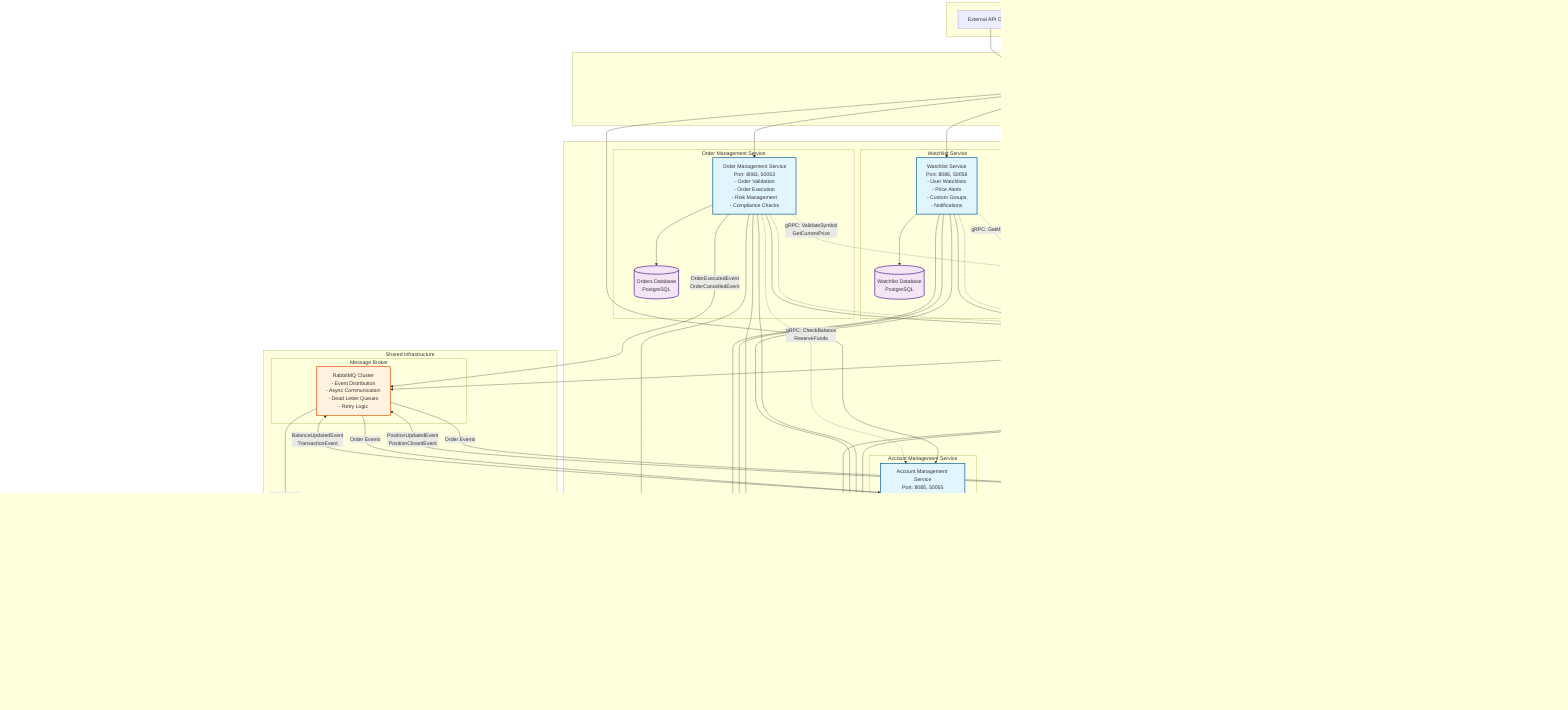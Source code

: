 graph TB
    subgraph "Client Layer"
        WEB[Web Application]
        MOBILE[Mobile Application]
        API[External API Clients]
    end

    subgraph "API Gateway Layer"
        GATEWAY[API Gateway / Load Balancer<br/>- Request Routing<br/>- Authentication<br/>- Rate Limiting<br/>- SSL Termination]
    end

    subgraph "Microservices Architecture"
        subgraph "User Management Service"
            USER[User Management Service<br/>Port: 8081, 50051<br/>- User Authentication<br/>- JWT Token Management<br/>- User Profiles<br/>- Session Management]
            USER_DB[(Users Database<br/>PostgreSQL)]
        end

        subgraph "Market Data Service"
            MARKET[Market Data Service<br/>Port: 8082, 50052<br/>- Asset Master Data<br/>- Real-time Prices<br/>- Market Status<br/>- WebSocket Streaming]
            MARKET_DB[(Market Data Database<br/>PostgreSQL)]
        end

        subgraph "Order Management Service"
            ORDER[Order Management Service<br/>Port: 8083, 50053<br/>- Order Validation<br/>- Order Execution<br/>- Risk Management<br/>- Compliance Checks]
            ORDER_DB[(Orders Database<br/>PostgreSQL)]
        end

        subgraph "Position & Portfolio Service"
            POSITION[Position & Portfolio Service<br/>Port: 8084, 50054<br/>- Position Management<br/>- Portfolio Aggregation<br/>- P&L Calculations<br/>- Performance Metrics]
            POSITION_DB[(Portfolio Database<br/>PostgreSQL)]
        end

        subgraph "Account Management Service"
            ACCOUNT[Account Management Service<br/>Port: 8085, 50055<br/>- Balance Tracking<br/>- Fund Transfers<br/>- Transaction History<br/>- Account Statements]
            ACCOUNT_DB[(Accounts Database<br/>PostgreSQL)]
        end

        subgraph "Watchlist Service"
            WATCH[Watchlist Service<br/>Port: 8086, 50056<br/>- User Watchlists<br/>- Price Alerts<br/>- Custom Groups<br/>- Notifications]
            WATCH_DB[(Watchlist Database<br/>PostgreSQL)]
        end
    end

    subgraph "Shared Infrastructure"
        subgraph "Message Broker"
            RABBITMQ[RabbitMQ Cluster<br/>- Event Distribution<br/>- Async Communication<br/>- Dead Letter Queues<br/>- Retry Logic]
        end

        subgraph "Cache Layer"
            REDIS[Redis Cluster<br/>- Session Cache<br/>- Market Data Cache<br/>- Application Cache<br/>- Rate Limiting]
        end

        subgraph "Observability Stack"
            PROMETHEUS[Prometheus<br/>Metrics Collection]
            GRAFANA[Grafana<br/>Dashboards]
            JAEGER[Jaeger<br/>Distributed Tracing]
            ELK[ELK Stack<br/>Centralized Logging]
        end
    end

    subgraph "External Systems"
        BROKER[External Broker API<br/>- Trade Execution<br/>- Market Data Feed<br/>- Settlement]
        BANK[Banking System<br/>- Fund Transfers<br/>- Account Verification<br/>- Compliance]
        NOTIFICATIONS[Notification Services<br/>- Email Service<br/>- SMS Service<br/>- Push Notifications]
    end

    %% Client connections
    WEB --> GATEWAY
    MOBILE --> GATEWAY
    API --> GATEWAY

    %% API Gateway to services
    GATEWAY --> USER
    GATEWAY --> MARKET
    GATEWAY --> ORDER
    GATEWAY --> POSITION
    GATEWAY --> ACCOUNT
    GATEWAY --> WATCH

    %% Service to database connections
    USER --> USER_DB
    MARKET --> MARKET_DB
    ORDER --> ORDER_DB
    POSITION --> POSITION_DB
    ACCOUNT --> ACCOUNT_DB
    WATCH --> WATCH_DB

    %% Synchronous gRPC Communications
    ORDER -.->|gRPC: ValidateSymbol<br/>GetCurrentPrice| MARKET
    ORDER -.->|gRPC: CheckBalance<br/>ReserveFunds| ACCOUNT
    ORDER -.->|gRPC: ValidateToken| USER
    POSITION -.->|gRPC: GetPositions<br/>GetAggregation| POSITION
    POSITION -.->|gRPC: GetCurrentPrice| MARKET
    WATCH -.->|gRPC: GetMarketData| MARKET
    WATCH -.->|gRPC: ValidateToken| USER

    %% Asynchronous Event Communications via RabbitMQ
    ORDER -->|OrderExecutedEvent<br/>OrderCancelledEvent| RABBITMQ
    RABBITMQ -->|Order Events| POSITION
    RABBITMQ -->|Order Events| ACCOUNT
    RABBITMQ -->|Order Events| NOTIFICATIONS

    POSITION -->|PositionUpdatedEvent<br/>PositionClosedEvent| RABBITMQ
    ACCOUNT -->|BalanceUpdatedEvent<br/>TransactionEvent| RABBITMQ
    MARKET -->|PriceUpdatedEvent<br/>MarketStatusEvent| RABBITMQ

    %% Cache connections
    USER --> REDIS
    MARKET --> REDIS
    ORDER --> REDIS
    POSITION --> REDIS
    ACCOUNT --> REDIS
    WATCH --> REDIS

    %% External system connections
    ORDER --> BROKER
    ACCOUNT --> BANK
    WATCH --> NOTIFICATIONS

    %% Monitoring connections
    USER --> PROMETHEUS
    MARKET --> PROMETHEUS
    ORDER --> PROMETHEUS
    POSITION --> PROMETHEUS
    ACCOUNT --> PROMETHEUS
    WATCH --> PROMETHEUS

    PROMETHEUS --> GRAFANA
    USER --> JAEGER
    MARKET --> JAEGER
    ORDER --> JAEGER
    POSITION --> JAEGER
    ACCOUNT --> JAEGER
    WATCH --> JAEGER

    %% Styling
    classDef serviceClass fill:#e1f5fe,stroke:#01579b,stroke-width:2px
    classDef dbClass fill:#f3e5f5,stroke:#4a148c,stroke-width:2px
    classDef infraClass fill:#fff3e0,stroke:#e65100,stroke-width:2px
    classDef externalClass fill:#e8f5e8,stroke:#1b5e20,stroke-width:2px

    class USER,MARKET,ORDER,POSITION,ACCOUNT,WATCH serviceClass
    class USER_DB,MARKET_DB,ORDER_DB,POSITION_DB,ACCOUNT_DB,WATCH_DB dbClass
    class RABBITMQ,REDIS,PROMETHEUS,GRAFANA,JAEGER,ELK,GATEWAY infraClass
    class BROKER,BANK,NOTIFICATIONS externalClass
